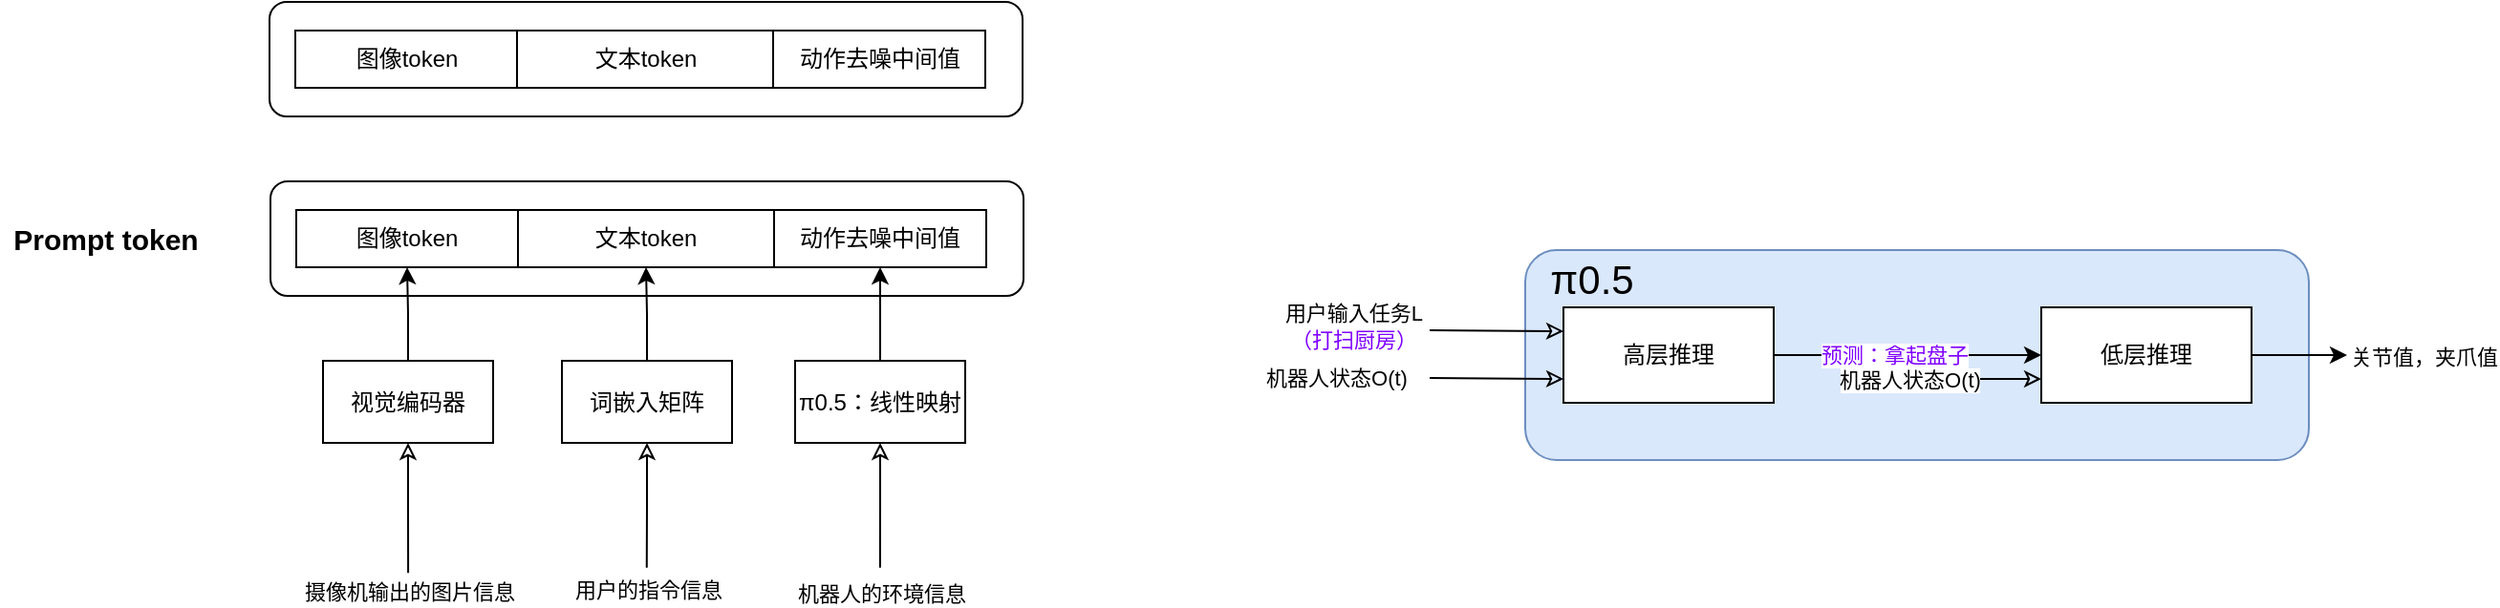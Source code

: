 <mxfile version="27.1.4">
  <diagram name="第 1 页" id="vWRY4IH4z8a33mPq5Ic4">
    <mxGraphModel dx="1314" dy="538" grid="0" gridSize="10" guides="1" tooltips="1" connect="1" arrows="1" fold="1" page="1" pageScale="1" pageWidth="827" pageHeight="1169" math="0" shadow="0">
      <root>
        <mxCell id="0" />
        <mxCell id="1" parent="0" />
        <mxCell id="GszDSZ25MD777xlSxqRY-38" value="" style="rounded=1;whiteSpace=wrap;html=1;" vertex="1" parent="1">
          <mxGeometry x="101.5" y="462" width="394" height="60" as="geometry" />
        </mxCell>
        <mxCell id="GszDSZ25MD777xlSxqRY-20" value="" style="rounded=1;whiteSpace=wrap;html=1;fillColor=#dae8fc;strokeColor=#6c8ebf;" vertex="1" parent="1">
          <mxGeometry x="758" y="498" width="410" height="110" as="geometry" />
        </mxCell>
        <mxCell id="GszDSZ25MD777xlSxqRY-4" style="edgeStyle=orthogonalEdgeStyle;rounded=0;orthogonalLoop=1;jettySize=auto;html=1;exitX=0;exitY=0.25;exitDx=0;exitDy=0;startArrow=classic;startFill=0;endArrow=none;" edge="1" parent="1" source="GszDSZ25MD777xlSxqRY-2">
          <mxGeometry relative="1" as="geometry">
            <mxPoint x="708" y="540" as="targetPoint" />
          </mxGeometry>
        </mxCell>
        <mxCell id="GszDSZ25MD777xlSxqRY-7" value="用户输入任务L&lt;br&gt;&lt;font style=&quot;color: rgb(127, 0, 255);&quot;&gt;（打扫厨房）&lt;/font&gt;" style="edgeLabel;html=1;align=center;verticalAlign=middle;resizable=0;points=[];" vertex="1" connectable="0" parent="GszDSZ25MD777xlSxqRY-4">
          <mxGeometry x="0.149" relative="1" as="geometry">
            <mxPoint x="-70" y="-2" as="offset" />
          </mxGeometry>
        </mxCell>
        <mxCell id="GszDSZ25MD777xlSxqRY-6" style="edgeStyle=orthogonalEdgeStyle;rounded=0;orthogonalLoop=1;jettySize=auto;html=1;exitX=0;exitY=0.75;exitDx=0;exitDy=0;startArrow=classic;startFill=0;endArrow=none;" edge="1" parent="1" source="GszDSZ25MD777xlSxqRY-2">
          <mxGeometry relative="1" as="geometry">
            <mxPoint x="708" y="565" as="targetPoint" />
          </mxGeometry>
        </mxCell>
        <mxCell id="GszDSZ25MD777xlSxqRY-8" value="机器人状态O(t)" style="edgeLabel;html=1;align=center;verticalAlign=middle;resizable=0;points=[];" vertex="1" connectable="0" parent="GszDSZ25MD777xlSxqRY-6">
          <mxGeometry x="0.138" relative="1" as="geometry">
            <mxPoint x="-79" as="offset" />
          </mxGeometry>
        </mxCell>
        <mxCell id="GszDSZ25MD777xlSxqRY-10" style="edgeStyle=orthogonalEdgeStyle;rounded=0;orthogonalLoop=1;jettySize=auto;html=1;exitX=1;exitY=0.5;exitDx=0;exitDy=0;entryX=0;entryY=0.5;entryDx=0;entryDy=0;" edge="1" parent="1" source="GszDSZ25MD777xlSxqRY-2" target="GszDSZ25MD777xlSxqRY-3">
          <mxGeometry relative="1" as="geometry" />
        </mxCell>
        <mxCell id="GszDSZ25MD777xlSxqRY-11" value="&lt;font style=&quot;color: rgb(127, 0, 255);&quot;&gt;预测：拿起盘子&lt;/font&gt;" style="edgeLabel;html=1;align=center;verticalAlign=middle;resizable=0;points=[];" vertex="1" connectable="0" parent="GszDSZ25MD777xlSxqRY-10">
          <mxGeometry x="-0.107" relative="1" as="geometry">
            <mxPoint as="offset" />
          </mxGeometry>
        </mxCell>
        <mxCell id="GszDSZ25MD777xlSxqRY-2" value="高层推理" style="rounded=0;whiteSpace=wrap;html=1;" vertex="1" parent="1">
          <mxGeometry x="778" y="528" width="110" height="50" as="geometry" />
        </mxCell>
        <mxCell id="GszDSZ25MD777xlSxqRY-15" style="edgeStyle=orthogonalEdgeStyle;rounded=0;orthogonalLoop=1;jettySize=auto;html=1;exitX=0;exitY=0.75;exitDx=0;exitDy=0;startArrow=classic;startFill=0;endArrow=none;" edge="1" parent="1" source="GszDSZ25MD777xlSxqRY-3">
          <mxGeometry relative="1" as="geometry">
            <mxPoint x="948" y="565.538" as="targetPoint" />
          </mxGeometry>
        </mxCell>
        <mxCell id="GszDSZ25MD777xlSxqRY-16" value="机器人状态O(t)" style="edgeLabel;html=1;align=center;verticalAlign=middle;resizable=0;points=[];" vertex="1" connectable="0" parent="GszDSZ25MD777xlSxqRY-15">
          <mxGeometry x="-0.006" relative="1" as="geometry">
            <mxPoint x="-30" as="offset" />
          </mxGeometry>
        </mxCell>
        <mxCell id="GszDSZ25MD777xlSxqRY-18" style="edgeStyle=orthogonalEdgeStyle;rounded=0;orthogonalLoop=1;jettySize=auto;html=1;exitX=1;exitY=0.5;exitDx=0;exitDy=0;" edge="1" parent="1" source="GszDSZ25MD777xlSxqRY-3">
          <mxGeometry relative="1" as="geometry">
            <mxPoint x="1188" y="553" as="targetPoint" />
          </mxGeometry>
        </mxCell>
        <mxCell id="GszDSZ25MD777xlSxqRY-19" value="关节值，夹爪值" style="edgeLabel;html=1;align=center;verticalAlign=middle;resizable=0;points=[];" vertex="1" connectable="0" parent="GszDSZ25MD777xlSxqRY-18">
          <mxGeometry x="0.085" y="2" relative="1" as="geometry">
            <mxPoint x="63" y="2" as="offset" />
          </mxGeometry>
        </mxCell>
        <mxCell id="GszDSZ25MD777xlSxqRY-3" value="低层推理" style="rounded=0;whiteSpace=wrap;html=1;" vertex="1" parent="1">
          <mxGeometry x="1028" y="528" width="110" height="50" as="geometry" />
        </mxCell>
        <mxCell id="GszDSZ25MD777xlSxqRY-21" value="π0.5" style="text;strokeColor=none;align=center;fillColor=none;html=1;verticalAlign=middle;whiteSpace=wrap;rounded=0;fontSize=21;" vertex="1" parent="1">
          <mxGeometry x="778" y="508" width="30" height="10" as="geometry" />
        </mxCell>
        <mxCell id="GszDSZ25MD777xlSxqRY-26" style="edgeStyle=orthogonalEdgeStyle;rounded=0;orthogonalLoop=1;jettySize=auto;html=1;exitX=0.5;exitY=1;exitDx=0;exitDy=0;startArrow=classic;startFill=0;endArrow=none;" edge="1" parent="1" source="GszDSZ25MD777xlSxqRY-22">
          <mxGeometry relative="1" as="geometry">
            <mxPoint x="173.552" y="667.103" as="targetPoint" />
          </mxGeometry>
        </mxCell>
        <mxCell id="GszDSZ25MD777xlSxqRY-29" value="摄像机输出的图片信息" style="edgeLabel;html=1;align=center;verticalAlign=middle;resizable=0;points=[];" vertex="1" connectable="0" parent="GszDSZ25MD777xlSxqRY-26">
          <mxGeometry x="0.518" relative="1" as="geometry">
            <mxPoint y="26" as="offset" />
          </mxGeometry>
        </mxCell>
        <mxCell id="GszDSZ25MD777xlSxqRY-35" style="edgeStyle=orthogonalEdgeStyle;rounded=0;orthogonalLoop=1;jettySize=auto;html=1;exitX=0.5;exitY=0;exitDx=0;exitDy=0;entryX=0.5;entryY=1;entryDx=0;entryDy=0;" edge="1" parent="1" source="GszDSZ25MD777xlSxqRY-22" target="GszDSZ25MD777xlSxqRY-32">
          <mxGeometry relative="1" as="geometry" />
        </mxCell>
        <mxCell id="GszDSZ25MD777xlSxqRY-22" value="视觉编码器" style="rounded=0;whiteSpace=wrap;html=1;" vertex="1" parent="1">
          <mxGeometry x="129" y="556" width="89" height="43" as="geometry" />
        </mxCell>
        <mxCell id="GszDSZ25MD777xlSxqRY-27" style="edgeStyle=orthogonalEdgeStyle;rounded=0;orthogonalLoop=1;jettySize=auto;html=1;exitX=0.5;exitY=1;exitDx=0;exitDy=0;startArrow=classic;startFill=0;endArrow=none;" edge="1" parent="1" source="GszDSZ25MD777xlSxqRY-23">
          <mxGeometry relative="1" as="geometry">
            <mxPoint x="298.379" y="664.345" as="targetPoint" />
          </mxGeometry>
        </mxCell>
        <mxCell id="GszDSZ25MD777xlSxqRY-30" value="用户的指令信息" style="edgeLabel;html=1;align=center;verticalAlign=middle;resizable=0;points=[];" vertex="1" connectable="0" parent="GszDSZ25MD777xlSxqRY-27">
          <mxGeometry x="0.203" relative="1" as="geometry">
            <mxPoint y="38" as="offset" />
          </mxGeometry>
        </mxCell>
        <mxCell id="GszDSZ25MD777xlSxqRY-36" style="edgeStyle=orthogonalEdgeStyle;rounded=0;orthogonalLoop=1;jettySize=auto;html=1;exitX=0.5;exitY=0;exitDx=0;exitDy=0;entryX=0.5;entryY=1;entryDx=0;entryDy=0;" edge="1" parent="1" source="GszDSZ25MD777xlSxqRY-23" target="GszDSZ25MD777xlSxqRY-33">
          <mxGeometry relative="1" as="geometry" />
        </mxCell>
        <mxCell id="GszDSZ25MD777xlSxqRY-23" value="词嵌入矩阵" style="rounded=0;whiteSpace=wrap;html=1;" vertex="1" parent="1">
          <mxGeometry x="254" y="556" width="89" height="43" as="geometry" />
        </mxCell>
        <mxCell id="GszDSZ25MD777xlSxqRY-28" style="edgeStyle=orthogonalEdgeStyle;rounded=0;orthogonalLoop=1;jettySize=auto;html=1;exitX=0.5;exitY=1;exitDx=0;exitDy=0;startArrow=classic;startFill=0;endArrow=none;" edge="1" parent="1" source="GszDSZ25MD777xlSxqRY-24">
          <mxGeometry relative="1" as="geometry">
            <mxPoint x="420.448" y="664.345" as="targetPoint" />
          </mxGeometry>
        </mxCell>
        <mxCell id="GszDSZ25MD777xlSxqRY-31" value="机器人的环境信息" style="edgeLabel;html=1;align=center;verticalAlign=middle;resizable=0;points=[];" vertex="1" connectable="0" parent="GszDSZ25MD777xlSxqRY-28">
          <mxGeometry x="0.006" y="1" relative="1" as="geometry">
            <mxPoint x="-1" y="46" as="offset" />
          </mxGeometry>
        </mxCell>
        <mxCell id="GszDSZ25MD777xlSxqRY-37" style="edgeStyle=orthogonalEdgeStyle;rounded=0;orthogonalLoop=1;jettySize=auto;html=1;exitX=0.5;exitY=0;exitDx=0;exitDy=0;entryX=0.5;entryY=1;entryDx=0;entryDy=0;" edge="1" parent="1" source="GszDSZ25MD777xlSxqRY-24" target="GszDSZ25MD777xlSxqRY-34">
          <mxGeometry relative="1" as="geometry" />
        </mxCell>
        <mxCell id="GszDSZ25MD777xlSxqRY-24" value="π0.5：线性映射" style="rounded=0;whiteSpace=wrap;html=1;" vertex="1" parent="1">
          <mxGeometry x="376" y="556" width="89" height="43" as="geometry" />
        </mxCell>
        <mxCell id="GszDSZ25MD777xlSxqRY-32" value="图像token" style="rounded=0;whiteSpace=wrap;html=1;" vertex="1" parent="1">
          <mxGeometry x="115" y="477" width="116" height="30" as="geometry" />
        </mxCell>
        <mxCell id="GszDSZ25MD777xlSxqRY-33" value="文本token" style="rounded=0;whiteSpace=wrap;html=1;" vertex="1" parent="1">
          <mxGeometry x="231" y="477" width="134" height="30" as="geometry" />
        </mxCell>
        <mxCell id="GszDSZ25MD777xlSxqRY-34" value="动作去噪中间值" style="rounded=0;whiteSpace=wrap;html=1;" vertex="1" parent="1">
          <mxGeometry x="365" y="477" width="111" height="30" as="geometry" />
        </mxCell>
        <mxCell id="GszDSZ25MD777xlSxqRY-39" value="Prompt token" style="text;strokeColor=none;align=center;fillColor=none;html=1;verticalAlign=middle;whiteSpace=wrap;rounded=0;fontStyle=1;fontSize=15;" vertex="1" parent="1">
          <mxGeometry x="-40" y="477" width="111" height="30" as="geometry" />
        </mxCell>
        <mxCell id="GszDSZ25MD777xlSxqRY-40" value="" style="rounded=1;whiteSpace=wrap;html=1;" vertex="1" parent="1">
          <mxGeometry x="101" y="368" width="394" height="60" as="geometry" />
        </mxCell>
        <mxCell id="GszDSZ25MD777xlSxqRY-41" value="图像token" style="rounded=0;whiteSpace=wrap;html=1;" vertex="1" parent="1">
          <mxGeometry x="114.5" y="383" width="116" height="30" as="geometry" />
        </mxCell>
        <mxCell id="GszDSZ25MD777xlSxqRY-42" value="文本token" style="rounded=0;whiteSpace=wrap;html=1;" vertex="1" parent="1">
          <mxGeometry x="230.5" y="383" width="134" height="30" as="geometry" />
        </mxCell>
        <mxCell id="GszDSZ25MD777xlSxqRY-43" value="动作去噪中间值" style="rounded=0;whiteSpace=wrap;html=1;" vertex="1" parent="1">
          <mxGeometry x="364.5" y="383" width="111" height="30" as="geometry" />
        </mxCell>
      </root>
    </mxGraphModel>
  </diagram>
</mxfile>
